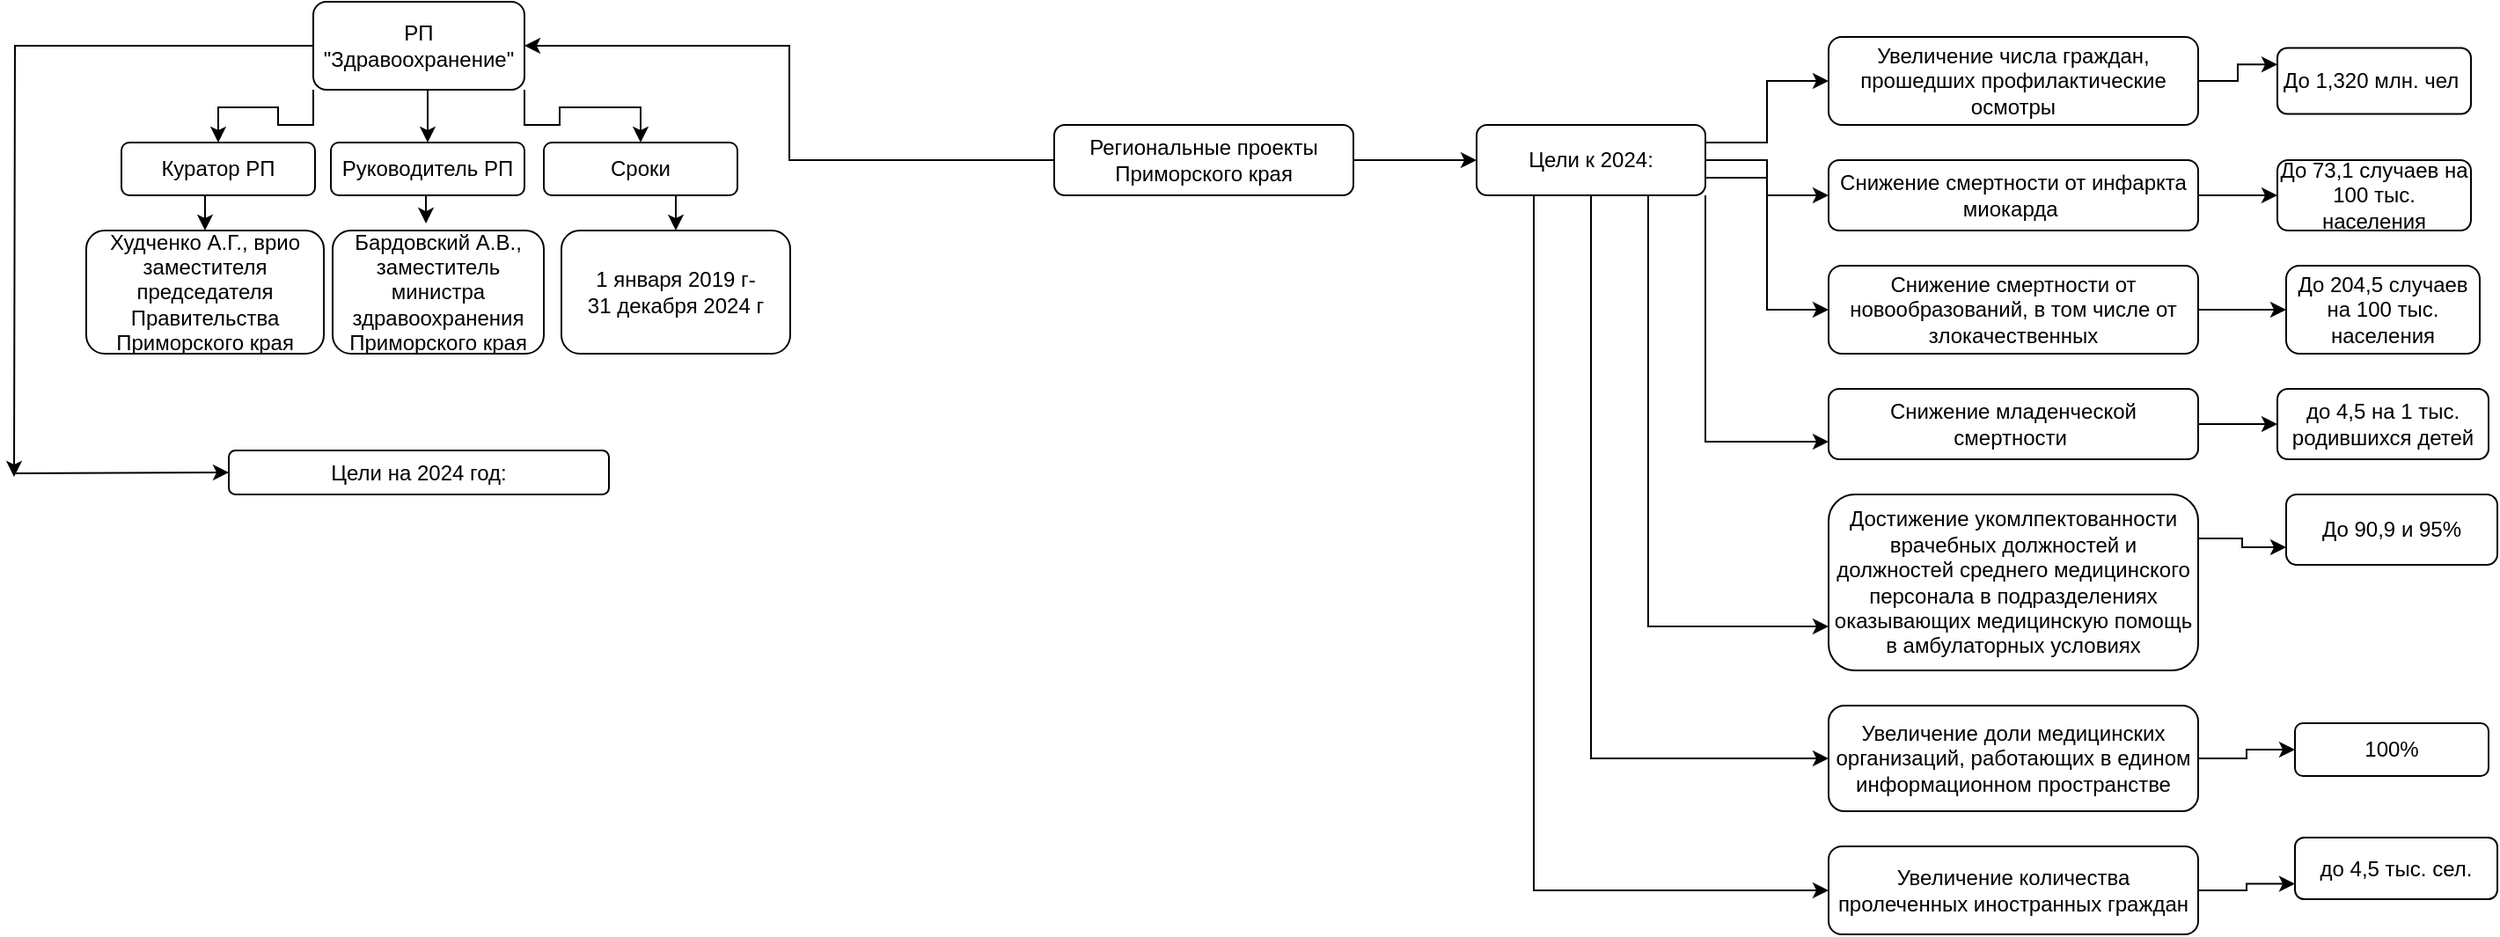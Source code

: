 <mxfile version="12.9.10" type="github">
  <diagram id="6iEOOyLnWhZnI0vwtsOj" name="Страница 1">
    <mxGraphModel dx="1736" dy="964" grid="1" gridSize="10" guides="1" tooltips="1" connect="1" arrows="1" fold="1" page="1" pageScale="1" pageWidth="827" pageHeight="1169" math="0" shadow="0">
      <root>
        <mxCell id="0" />
        <mxCell id="1" parent="0" />
        <mxCell id="9MHvW2RwUfjwzeiXcqqe-48" style="edgeStyle=orthogonalEdgeStyle;rounded=0;orthogonalLoop=1;jettySize=auto;html=1;exitX=0.5;exitY=1;exitDx=0;exitDy=0;entryX=0.5;entryY=0;entryDx=0;entryDy=0;" edge="1" parent="1" source="9MHvW2RwUfjwzeiXcqqe-1" target="9MHvW2RwUfjwzeiXcqqe-4">
          <mxGeometry relative="1" as="geometry" />
        </mxCell>
        <mxCell id="9MHvW2RwUfjwzeiXcqqe-49" style="edgeStyle=orthogonalEdgeStyle;rounded=0;orthogonalLoop=1;jettySize=auto;html=1;exitX=1;exitY=1;exitDx=0;exitDy=0;entryX=0.5;entryY=0;entryDx=0;entryDy=0;" edge="1" parent="1" source="9MHvW2RwUfjwzeiXcqqe-1" target="9MHvW2RwUfjwzeiXcqqe-5">
          <mxGeometry relative="1" as="geometry" />
        </mxCell>
        <mxCell id="9MHvW2RwUfjwzeiXcqqe-50" style="edgeStyle=orthogonalEdgeStyle;rounded=0;orthogonalLoop=1;jettySize=auto;html=1;exitX=0;exitY=1;exitDx=0;exitDy=0;entryX=0.5;entryY=0;entryDx=0;entryDy=0;" edge="1" parent="1" source="9MHvW2RwUfjwzeiXcqqe-1" target="9MHvW2RwUfjwzeiXcqqe-3">
          <mxGeometry relative="1" as="geometry" />
        </mxCell>
        <mxCell id="9MHvW2RwUfjwzeiXcqqe-54" style="edgeStyle=orthogonalEdgeStyle;rounded=0;orthogonalLoop=1;jettySize=auto;html=1;exitX=0;exitY=0.5;exitDx=0;exitDy=0;" edge="1" parent="1" source="9MHvW2RwUfjwzeiXcqqe-1">
          <mxGeometry relative="1" as="geometry">
            <mxPoint x="179" y="600" as="targetPoint" />
          </mxGeometry>
        </mxCell>
        <mxCell id="9MHvW2RwUfjwzeiXcqqe-1" value="РП &quot;Здравоохранение&quot;" style="rounded=1;whiteSpace=wrap;html=1;" vertex="1" parent="1">
          <mxGeometry x="349" y="330" width="120" height="50" as="geometry" />
        </mxCell>
        <mxCell id="9MHvW2RwUfjwzeiXcqqe-53" style="edgeStyle=orthogonalEdgeStyle;rounded=0;orthogonalLoop=1;jettySize=auto;html=1;exitX=0.5;exitY=1;exitDx=0;exitDy=0;entryX=0.5;entryY=0;entryDx=0;entryDy=0;" edge="1" parent="1" source="9MHvW2RwUfjwzeiXcqqe-3" target="9MHvW2RwUfjwzeiXcqqe-6">
          <mxGeometry relative="1" as="geometry" />
        </mxCell>
        <mxCell id="9MHvW2RwUfjwzeiXcqqe-3" value="Куратор РП" style="rounded=1;whiteSpace=wrap;html=1;" vertex="1" parent="1">
          <mxGeometry x="240" y="410" width="110" height="30" as="geometry" />
        </mxCell>
        <mxCell id="9MHvW2RwUfjwzeiXcqqe-51" style="edgeStyle=orthogonalEdgeStyle;rounded=0;orthogonalLoop=1;jettySize=auto;html=1;exitX=0.5;exitY=1;exitDx=0;exitDy=0;entryX=0.442;entryY=-0.057;entryDx=0;entryDy=0;entryPerimeter=0;" edge="1" parent="1" source="9MHvW2RwUfjwzeiXcqqe-4" target="9MHvW2RwUfjwzeiXcqqe-7">
          <mxGeometry relative="1" as="geometry" />
        </mxCell>
        <mxCell id="9MHvW2RwUfjwzeiXcqqe-4" value="Руководитель РП" style="rounded=1;whiteSpace=wrap;html=1;" vertex="1" parent="1">
          <mxGeometry x="359" y="410" width="110" height="30" as="geometry" />
        </mxCell>
        <mxCell id="9MHvW2RwUfjwzeiXcqqe-52" style="edgeStyle=orthogonalEdgeStyle;rounded=0;orthogonalLoop=1;jettySize=auto;html=1;exitX=0.5;exitY=1;exitDx=0;exitDy=0;entryX=0.5;entryY=0;entryDx=0;entryDy=0;" edge="1" parent="1" source="9MHvW2RwUfjwzeiXcqqe-5" target="9MHvW2RwUfjwzeiXcqqe-8">
          <mxGeometry relative="1" as="geometry" />
        </mxCell>
        <mxCell id="9MHvW2RwUfjwzeiXcqqe-5" value="Сроки" style="rounded=1;whiteSpace=wrap;html=1;" vertex="1" parent="1">
          <mxGeometry x="480" y="410" width="110" height="30" as="geometry" />
        </mxCell>
        <mxCell id="9MHvW2RwUfjwzeiXcqqe-6" value="Худченко А.Г., врио заместителя председателя Правительства Приморского края" style="rounded=1;whiteSpace=wrap;html=1;" vertex="1" parent="1">
          <mxGeometry x="220" y="460" width="135" height="70" as="geometry" />
        </mxCell>
        <mxCell id="9MHvW2RwUfjwzeiXcqqe-7" value="Бардовский А.В., заместитель министра здравоохранения Приморского края" style="rounded=1;whiteSpace=wrap;html=1;" vertex="1" parent="1">
          <mxGeometry x="360" y="460" width="120" height="70" as="geometry" />
        </mxCell>
        <mxCell id="9MHvW2RwUfjwzeiXcqqe-8" value="1 января 2019 г-&lt;br&gt;31 декабря 2024 г" style="rounded=1;whiteSpace=wrap;html=1;" vertex="1" parent="1">
          <mxGeometry x="490" y="460" width="130" height="70" as="geometry" />
        </mxCell>
        <mxCell id="9MHvW2RwUfjwzeiXcqqe-9" value="Цели на 2024 год:" style="rounded=1;whiteSpace=wrap;html=1;" vertex="1" parent="1">
          <mxGeometry x="301" y="585" width="216" height="25" as="geometry" />
        </mxCell>
        <mxCell id="9MHvW2RwUfjwzeiXcqqe-39" style="edgeStyle=orthogonalEdgeStyle;rounded=0;orthogonalLoop=1;jettySize=auto;html=1;exitX=1;exitY=0.5;exitDx=0;exitDy=0;entryX=0;entryY=0.5;entryDx=0;entryDy=0;" edge="1" parent="1" source="9MHvW2RwUfjwzeiXcqqe-12" target="9MHvW2RwUfjwzeiXcqqe-13">
          <mxGeometry relative="1" as="geometry" />
        </mxCell>
        <mxCell id="9MHvW2RwUfjwzeiXcqqe-47" style="edgeStyle=orthogonalEdgeStyle;rounded=0;orthogonalLoop=1;jettySize=auto;html=1;exitX=0;exitY=0.5;exitDx=0;exitDy=0;entryX=1;entryY=0.5;entryDx=0;entryDy=0;" edge="1" parent="1" source="9MHvW2RwUfjwzeiXcqqe-12" target="9MHvW2RwUfjwzeiXcqqe-1">
          <mxGeometry relative="1" as="geometry" />
        </mxCell>
        <mxCell id="9MHvW2RwUfjwzeiXcqqe-12" value="Региональные проекты Приморского края" style="rounded=1;whiteSpace=wrap;html=1;" vertex="1" parent="1">
          <mxGeometry x="770" y="400" width="170" height="40" as="geometry" />
        </mxCell>
        <mxCell id="9MHvW2RwUfjwzeiXcqqe-40" style="edgeStyle=orthogonalEdgeStyle;rounded=0;orthogonalLoop=1;jettySize=auto;html=1;exitX=1;exitY=0.5;exitDx=0;exitDy=0;entryX=0;entryY=0.5;entryDx=0;entryDy=0;" edge="1" parent="1" source="9MHvW2RwUfjwzeiXcqqe-13" target="9MHvW2RwUfjwzeiXcqqe-16">
          <mxGeometry relative="1" as="geometry" />
        </mxCell>
        <mxCell id="9MHvW2RwUfjwzeiXcqqe-41" style="edgeStyle=orthogonalEdgeStyle;rounded=0;orthogonalLoop=1;jettySize=auto;html=1;exitX=1;exitY=0.25;exitDx=0;exitDy=0;entryX=0;entryY=0.5;entryDx=0;entryDy=0;" edge="1" parent="1" source="9MHvW2RwUfjwzeiXcqqe-13" target="9MHvW2RwUfjwzeiXcqqe-14">
          <mxGeometry relative="1" as="geometry" />
        </mxCell>
        <mxCell id="9MHvW2RwUfjwzeiXcqqe-42" style="edgeStyle=orthogonalEdgeStyle;rounded=0;orthogonalLoop=1;jettySize=auto;html=1;exitX=1;exitY=0.75;exitDx=0;exitDy=0;entryX=0;entryY=0.5;entryDx=0;entryDy=0;" edge="1" parent="1" source="9MHvW2RwUfjwzeiXcqqe-13" target="9MHvW2RwUfjwzeiXcqqe-18">
          <mxGeometry relative="1" as="geometry" />
        </mxCell>
        <mxCell id="9MHvW2RwUfjwzeiXcqqe-43" style="edgeStyle=orthogonalEdgeStyle;rounded=0;orthogonalLoop=1;jettySize=auto;html=1;exitX=1;exitY=1;exitDx=0;exitDy=0;entryX=0;entryY=0.75;entryDx=0;entryDy=0;" edge="1" parent="1" source="9MHvW2RwUfjwzeiXcqqe-13" target="9MHvW2RwUfjwzeiXcqqe-20">
          <mxGeometry relative="1" as="geometry" />
        </mxCell>
        <mxCell id="9MHvW2RwUfjwzeiXcqqe-44" style="edgeStyle=orthogonalEdgeStyle;rounded=0;orthogonalLoop=1;jettySize=auto;html=1;exitX=0.75;exitY=1;exitDx=0;exitDy=0;entryX=0;entryY=0.75;entryDx=0;entryDy=0;" edge="1" parent="1" source="9MHvW2RwUfjwzeiXcqqe-13" target="9MHvW2RwUfjwzeiXcqqe-28">
          <mxGeometry relative="1" as="geometry" />
        </mxCell>
        <mxCell id="9MHvW2RwUfjwzeiXcqqe-45" style="edgeStyle=orthogonalEdgeStyle;rounded=0;orthogonalLoop=1;jettySize=auto;html=1;exitX=0.5;exitY=1;exitDx=0;exitDy=0;entryX=0;entryY=0.5;entryDx=0;entryDy=0;" edge="1" parent="1" source="9MHvW2RwUfjwzeiXcqqe-13" target="9MHvW2RwUfjwzeiXcqqe-33">
          <mxGeometry relative="1" as="geometry" />
        </mxCell>
        <mxCell id="9MHvW2RwUfjwzeiXcqqe-46" style="edgeStyle=orthogonalEdgeStyle;rounded=0;orthogonalLoop=1;jettySize=auto;html=1;exitX=0.25;exitY=1;exitDx=0;exitDy=0;entryX=0;entryY=0.5;entryDx=0;entryDy=0;" edge="1" parent="1" source="9MHvW2RwUfjwzeiXcqqe-13" target="9MHvW2RwUfjwzeiXcqqe-35">
          <mxGeometry relative="1" as="geometry" />
        </mxCell>
        <mxCell id="9MHvW2RwUfjwzeiXcqqe-13" value="Цели к 2024:" style="rounded=1;whiteSpace=wrap;html=1;" vertex="1" parent="1">
          <mxGeometry x="1010" y="400" width="130" height="40" as="geometry" />
        </mxCell>
        <mxCell id="9MHvW2RwUfjwzeiXcqqe-26" style="edgeStyle=orthogonalEdgeStyle;rounded=0;orthogonalLoop=1;jettySize=auto;html=1;exitX=1;exitY=0.5;exitDx=0;exitDy=0;entryX=0;entryY=0.25;entryDx=0;entryDy=0;" edge="1" parent="1" source="9MHvW2RwUfjwzeiXcqqe-14" target="9MHvW2RwUfjwzeiXcqqe-15">
          <mxGeometry relative="1" as="geometry" />
        </mxCell>
        <mxCell id="9MHvW2RwUfjwzeiXcqqe-14" value="Увеличение числа граждан, прошедших профилактические осмотры" style="rounded=1;whiteSpace=wrap;html=1;" vertex="1" parent="1">
          <mxGeometry x="1210" y="350" width="210" height="50" as="geometry" />
        </mxCell>
        <mxCell id="9MHvW2RwUfjwzeiXcqqe-15" value="До 1,320 млн. чел&amp;nbsp;" style="rounded=1;whiteSpace=wrap;html=1;" vertex="1" parent="1">
          <mxGeometry x="1465" y="356.25" width="110" height="37.5" as="geometry" />
        </mxCell>
        <mxCell id="9MHvW2RwUfjwzeiXcqqe-24" style="edgeStyle=orthogonalEdgeStyle;rounded=0;orthogonalLoop=1;jettySize=auto;html=1;exitX=1;exitY=0.5;exitDx=0;exitDy=0;" edge="1" parent="1" source="9MHvW2RwUfjwzeiXcqqe-16" target="9MHvW2RwUfjwzeiXcqqe-17">
          <mxGeometry relative="1" as="geometry" />
        </mxCell>
        <mxCell id="9MHvW2RwUfjwzeiXcqqe-16" value="Снижение смертности от инфаркта миокарда&amp;nbsp;" style="rounded=1;whiteSpace=wrap;html=1;" vertex="1" parent="1">
          <mxGeometry x="1210" y="420" width="210" height="40" as="geometry" />
        </mxCell>
        <mxCell id="9MHvW2RwUfjwzeiXcqqe-17" value="До 73,1 случаев на 100 тыс. населения" style="rounded=1;whiteSpace=wrap;html=1;" vertex="1" parent="1">
          <mxGeometry x="1465" y="420" width="110" height="40" as="geometry" />
        </mxCell>
        <mxCell id="9MHvW2RwUfjwzeiXcqqe-25" style="edgeStyle=orthogonalEdgeStyle;rounded=0;orthogonalLoop=1;jettySize=auto;html=1;exitX=1;exitY=0.5;exitDx=0;exitDy=0;entryX=0;entryY=0.5;entryDx=0;entryDy=0;" edge="1" parent="1" source="9MHvW2RwUfjwzeiXcqqe-18" target="9MHvW2RwUfjwzeiXcqqe-19">
          <mxGeometry relative="1" as="geometry" />
        </mxCell>
        <mxCell id="9MHvW2RwUfjwzeiXcqqe-18" value="Снижение смертности от новообразований, в том числе от злокачественных" style="rounded=1;whiteSpace=wrap;html=1;" vertex="1" parent="1">
          <mxGeometry x="1210" y="480" width="210" height="50" as="geometry" />
        </mxCell>
        <mxCell id="9MHvW2RwUfjwzeiXcqqe-19" value="До 204,5 случаев на 100 тыс. населения" style="rounded=1;whiteSpace=wrap;html=1;" vertex="1" parent="1">
          <mxGeometry x="1470" y="480" width="110" height="50" as="geometry" />
        </mxCell>
        <mxCell id="9MHvW2RwUfjwzeiXcqqe-27" style="edgeStyle=orthogonalEdgeStyle;rounded=0;orthogonalLoop=1;jettySize=auto;html=1;exitX=1;exitY=0.5;exitDx=0;exitDy=0;entryX=0;entryY=0.5;entryDx=0;entryDy=0;" edge="1" parent="1" source="9MHvW2RwUfjwzeiXcqqe-20" target="9MHvW2RwUfjwzeiXcqqe-21">
          <mxGeometry relative="1" as="geometry" />
        </mxCell>
        <mxCell id="9MHvW2RwUfjwzeiXcqqe-20" value="Снижение младенческой смертности&amp;nbsp;" style="rounded=1;whiteSpace=wrap;html=1;" vertex="1" parent="1">
          <mxGeometry x="1210" y="550" width="210" height="40" as="geometry" />
        </mxCell>
        <mxCell id="9MHvW2RwUfjwzeiXcqqe-21" value="до 4,5 на 1 тыс. родившихся детей" style="rounded=1;whiteSpace=wrap;html=1;" vertex="1" parent="1">
          <mxGeometry x="1465" y="550" width="120" height="40" as="geometry" />
        </mxCell>
        <mxCell id="9MHvW2RwUfjwzeiXcqqe-32" style="edgeStyle=orthogonalEdgeStyle;rounded=0;orthogonalLoop=1;jettySize=auto;html=1;exitX=1;exitY=0.25;exitDx=0;exitDy=0;entryX=0;entryY=0.75;entryDx=0;entryDy=0;" edge="1" parent="1" source="9MHvW2RwUfjwzeiXcqqe-28" target="9MHvW2RwUfjwzeiXcqqe-29">
          <mxGeometry relative="1" as="geometry" />
        </mxCell>
        <mxCell id="9MHvW2RwUfjwzeiXcqqe-28" value="Достижение укомлпектованности врачебных должностей и должностей среднего медицинского персонала в подразделениях оказывающих медицинскую помощь в амбулаторных условиях" style="rounded=1;whiteSpace=wrap;html=1;" vertex="1" parent="1">
          <mxGeometry x="1210" y="610" width="210" height="100" as="geometry" />
        </mxCell>
        <mxCell id="9MHvW2RwUfjwzeiXcqqe-29" value="До 90,9 и 95%" style="rounded=1;whiteSpace=wrap;html=1;" vertex="1" parent="1">
          <mxGeometry x="1470" y="610" width="120" height="40" as="geometry" />
        </mxCell>
        <mxCell id="9MHvW2RwUfjwzeiXcqqe-37" style="edgeStyle=orthogonalEdgeStyle;rounded=0;orthogonalLoop=1;jettySize=auto;html=1;exitX=1;exitY=0.5;exitDx=0;exitDy=0;entryX=0;entryY=0.5;entryDx=0;entryDy=0;" edge="1" parent="1" source="9MHvW2RwUfjwzeiXcqqe-33" target="9MHvW2RwUfjwzeiXcqqe-34">
          <mxGeometry relative="1" as="geometry" />
        </mxCell>
        <mxCell id="9MHvW2RwUfjwzeiXcqqe-33" value="Увеличение доли медицинских организаций, работающих в едином информационном пространстве" style="rounded=1;whiteSpace=wrap;html=1;" vertex="1" parent="1">
          <mxGeometry x="1210" y="730" width="210" height="60" as="geometry" />
        </mxCell>
        <mxCell id="9MHvW2RwUfjwzeiXcqqe-34" value="100%" style="rounded=1;whiteSpace=wrap;html=1;" vertex="1" parent="1">
          <mxGeometry x="1475" y="740" width="110" height="30" as="geometry" />
        </mxCell>
        <mxCell id="9MHvW2RwUfjwzeiXcqqe-38" style="edgeStyle=orthogonalEdgeStyle;rounded=0;orthogonalLoop=1;jettySize=auto;html=1;exitX=1;exitY=0.5;exitDx=0;exitDy=0;entryX=0;entryY=0.75;entryDx=0;entryDy=0;" edge="1" parent="1" source="9MHvW2RwUfjwzeiXcqqe-35" target="9MHvW2RwUfjwzeiXcqqe-36">
          <mxGeometry relative="1" as="geometry" />
        </mxCell>
        <mxCell id="9MHvW2RwUfjwzeiXcqqe-35" value="Увеличение количества пролеченных иностранных граждан" style="rounded=1;whiteSpace=wrap;html=1;" vertex="1" parent="1">
          <mxGeometry x="1210" y="810" width="210" height="50" as="geometry" />
        </mxCell>
        <mxCell id="9MHvW2RwUfjwzeiXcqqe-36" value="до 4,5 тыс. сел." style="rounded=1;whiteSpace=wrap;html=1;" vertex="1" parent="1">
          <mxGeometry x="1475" y="805" width="115" height="35" as="geometry" />
        </mxCell>
        <mxCell id="9MHvW2RwUfjwzeiXcqqe-56" value="" style="endArrow=classic;html=1;entryX=0;entryY=0.5;entryDx=0;entryDy=0;" edge="1" parent="1" target="9MHvW2RwUfjwzeiXcqqe-9">
          <mxGeometry width="50" height="50" relative="1" as="geometry">
            <mxPoint x="180" y="598" as="sourcePoint" />
            <mxPoint x="230" y="585" as="targetPoint" />
          </mxGeometry>
        </mxCell>
      </root>
    </mxGraphModel>
  </diagram>
</mxfile>
